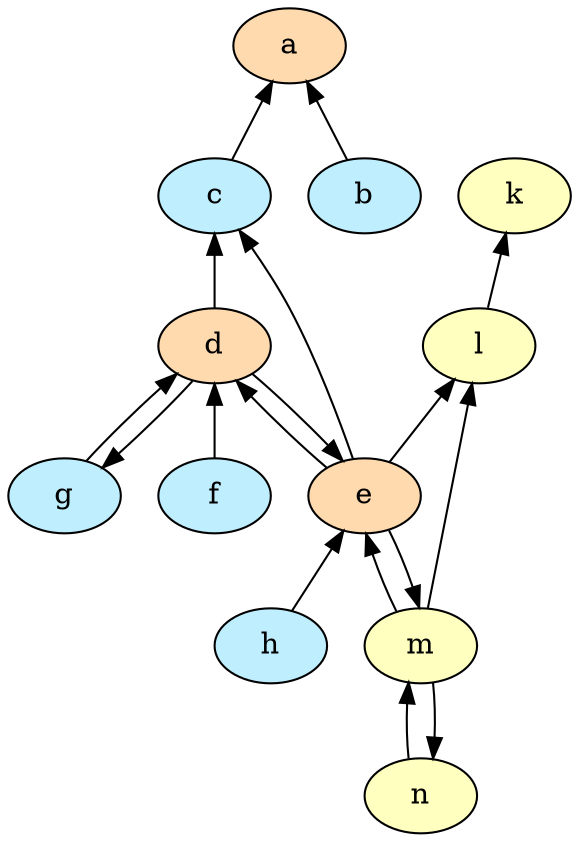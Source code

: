 strict digraph "" {
	a	[fillcolor="#ffdaaf",
		style=filled];
	b	[fillcolor="#bfefff",
		style=filled];
	a -> b	[dir=back];
	c	[fillcolor="#bfefff",
		style=filled];
	a -> c	[dir=back];
	d	[fillcolor="#ffdaaf",
		style=filled];
	c -> d	[dir=back];
	e	[fillcolor="#ffdaaf",
		style=filled];
	c -> e	[dir=back];
	k	[fillcolor="#ffffbf",
		style=filled];
	l	[fillcolor="#ffffbf",
		style=filled];
	k -> l	[dir=back];
	l -> e	[dir=back];
	m	[fillcolor="#ffffbf",
		style=filled];
	l -> m	[dir=back];
	d -> e	[dir=back];
	f	[fillcolor="#bfefff",
		style=filled];
	d -> f	[dir=back];
	g	[fillcolor="#bfefff",
		style=filled];
	d -> g	[dir=back];
	e -> d	[dir=back];
	e -> m	[dir=back];
	h	[fillcolor="#bfefff",
		style=filled];
	e -> h	[dir=back];
	m -> e	[dir=back];
	n	[fillcolor="#ffffbf",
		style=filled];
	m -> n	[dir=back];
	g -> d	[dir=back];
	n -> m	[dir=back];
}
